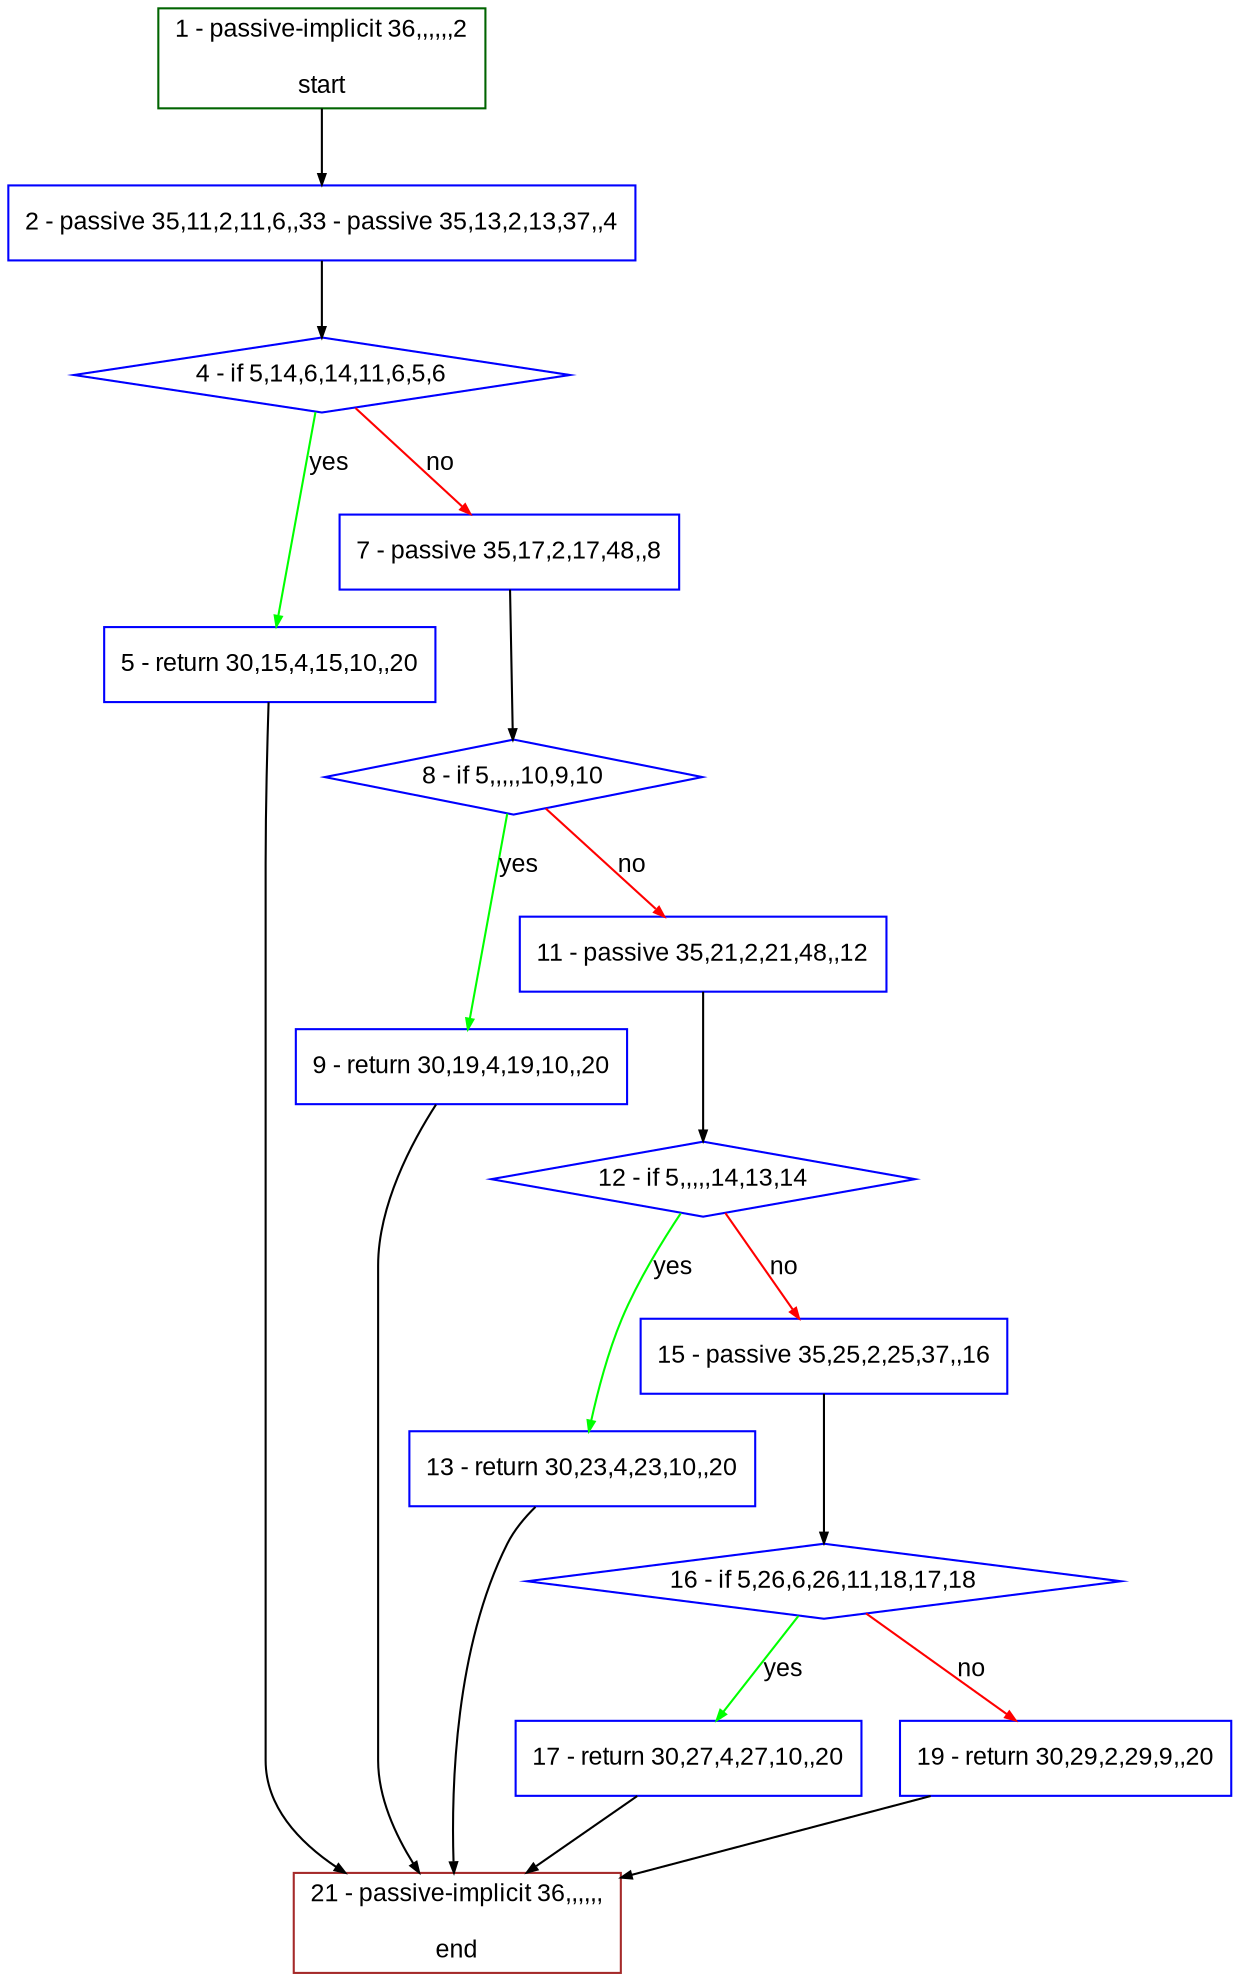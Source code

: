 digraph "" {
  graph [bgcolor="white", fillcolor="#FFFFCC", pack="true", packmode="clust", fontname="Arial", label="", fontsize="12", compound="true", style="rounded,filled"];
  node [node_initialized="no", fillcolor="white", fontname="Arial", label="", color="grey", fontsize="12", fixedsize="false", compound="true", shape="rectangle", style="filled"];
  edge [arrowtail="none", lhead="", fontcolor="black", fontname="Arial", label="", color="black", fontsize="12", arrowhead="normal", arrowsize="0.5", compound="true", ltail="", dir="forward"];
  __N1 [fillcolor="#ffffff", label="2 - passive 35,11,2,11,6,,33 - passive 35,13,2,13,37,,4", color="#0000ff", shape="box", style="filled"];
  __N2 [fillcolor="#ffffff", label="1 - passive-implicit 36,,,,,,2\n\nstart", color="#006400", shape="box", style="filled"];
  __N3 [fillcolor="#ffffff", label="4 - if 5,14,6,14,11,6,5,6", color="#0000ff", shape="diamond", style="filled"];
  __N4 [fillcolor="#ffffff", label="5 - return 30,15,4,15,10,,20", color="#0000ff", shape="box", style="filled"];
  __N5 [fillcolor="#ffffff", label="7 - passive 35,17,2,17,48,,8", color="#0000ff", shape="box", style="filled"];
  __N6 [fillcolor="#ffffff", label="21 - passive-implicit 36,,,,,,\n\nend", color="#a52a2a", shape="box", style="filled"];
  __N7 [fillcolor="#ffffff", label="8 - if 5,,,,,10,9,10", color="#0000ff", shape="diamond", style="filled"];
  __N8 [fillcolor="#ffffff", label="9 - return 30,19,4,19,10,,20", color="#0000ff", shape="box", style="filled"];
  __N9 [fillcolor="#ffffff", label="11 - passive 35,21,2,21,48,,12", color="#0000ff", shape="box", style="filled"];
  __N10 [fillcolor="#ffffff", label="12 - if 5,,,,,14,13,14", color="#0000ff", shape="diamond", style="filled"];
  __N11 [fillcolor="#ffffff", label="13 - return 30,23,4,23,10,,20", color="#0000ff", shape="box", style="filled"];
  __N12 [fillcolor="#ffffff", label="15 - passive 35,25,2,25,37,,16", color="#0000ff", shape="box", style="filled"];
  __N13 [fillcolor="#ffffff", label="16 - if 5,26,6,26,11,18,17,18", color="#0000ff", shape="diamond", style="filled"];
  __N14 [fillcolor="#ffffff", label="17 - return 30,27,4,27,10,,20", color="#0000ff", shape="box", style="filled"];
  __N15 [fillcolor="#ffffff", label="19 - return 30,29,2,29,9,,20", color="#0000ff", shape="box", style="filled"];
  __N2 -> __N1 [arrowtail="none", color="#000000", label="", arrowhead="normal", dir="forward"];
  __N1 -> __N3 [arrowtail="none", color="#000000", label="", arrowhead="normal", dir="forward"];
  __N3 -> __N4 [arrowtail="none", color="#00ff00", label="yes", arrowhead="normal", dir="forward"];
  __N3 -> __N5 [arrowtail="none", color="#ff0000", label="no", arrowhead="normal", dir="forward"];
  __N4 -> __N6 [arrowtail="none", color="#000000", label="", arrowhead="normal", dir="forward"];
  __N5 -> __N7 [arrowtail="none", color="#000000", label="", arrowhead="normal", dir="forward"];
  __N7 -> __N8 [arrowtail="none", color="#00ff00", label="yes", arrowhead="normal", dir="forward"];
  __N7 -> __N9 [arrowtail="none", color="#ff0000", label="no", arrowhead="normal", dir="forward"];
  __N8 -> __N6 [arrowtail="none", color="#000000", label="", arrowhead="normal", dir="forward"];
  __N9 -> __N10 [arrowtail="none", color="#000000", label="", arrowhead="normal", dir="forward"];
  __N10 -> __N11 [arrowtail="none", color="#00ff00", label="yes", arrowhead="normal", dir="forward"];
  __N10 -> __N12 [arrowtail="none", color="#ff0000", label="no", arrowhead="normal", dir="forward"];
  __N11 -> __N6 [arrowtail="none", color="#000000", label="", arrowhead="normal", dir="forward"];
  __N12 -> __N13 [arrowtail="none", color="#000000", label="", arrowhead="normal", dir="forward"];
  __N13 -> __N14 [arrowtail="none", color="#00ff00", label="yes", arrowhead="normal", dir="forward"];
  __N13 -> __N15 [arrowtail="none", color="#ff0000", label="no", arrowhead="normal", dir="forward"];
  __N14 -> __N6 [arrowtail="none", color="#000000", label="", arrowhead="normal", dir="forward"];
  __N15 -> __N6 [arrowtail="none", color="#000000", label="", arrowhead="normal", dir="forward"];
}
